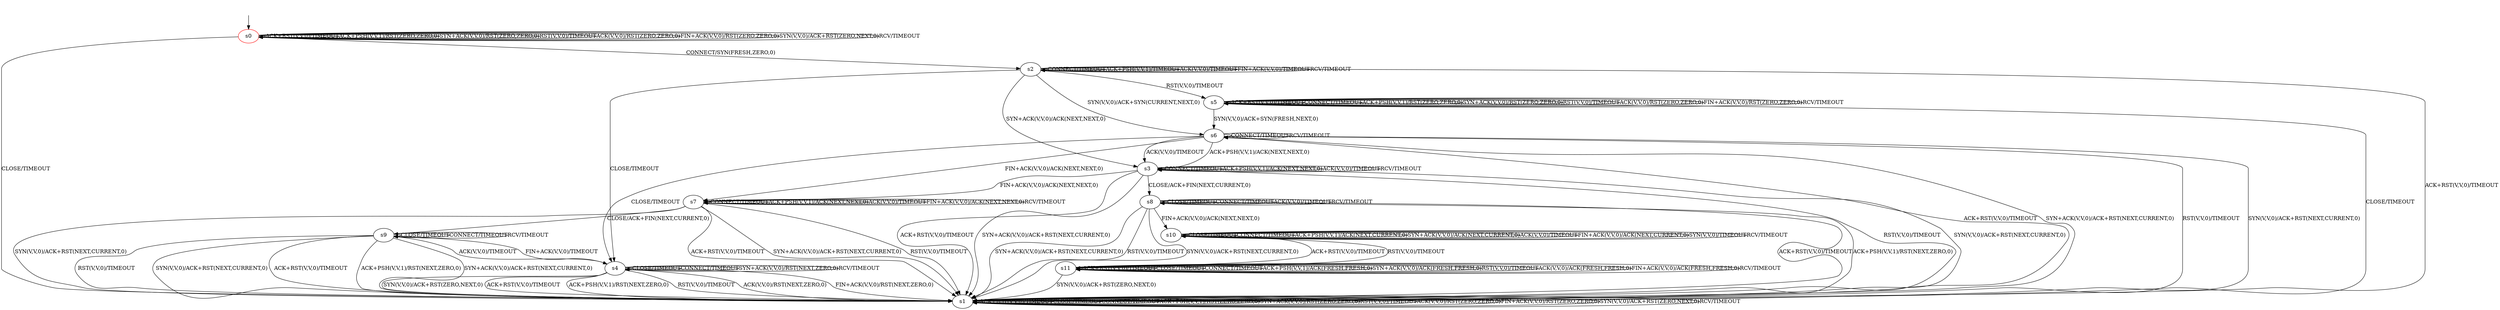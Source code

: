 digraph G {
__start0 [label="" shape="none"];
__start0 -> s0;
s0 [color="red"]
s1
s2
s3
s4
s5
s6
s7
s8
s9
s10
s11
s0 [label="s0"];
s0 -> s0[label="ACK+RST(V,V,0)/TIMEOUT"]
s0 -> s1[label="CLOSE/TIMEOUT"]
s0 -> s2[label="CONNECT/SYN(FRESH,ZERO,0)"]
s0 -> s0[label="ACK+PSH(V,V,1)/RST(ZERO,ZERO,0)"]
s0 -> s0[label="SYN+ACK(V,V,0)/RST(ZERO,ZERO,0)"]
s0 -> s0[label="RST(V,V,0)/TIMEOUT"]
s0 -> s0[label="ACK(V,V,0)/RST(ZERO,ZERO,0)"]
s0 -> s0[label="FIN+ACK(V,V,0)/RST(ZERO,ZERO,0)"]
s0 -> s0[label="SYN(V,V,0)/ACK+RST(ZERO,NEXT,0)"]
s0 -> s0[label="RCV/TIMEOUT"]
s1 [label="s1"];
s1 -> s1[label="ACK+RST(V,V,0)/TIMEOUT"]
s1 -> s1[label="CLOSE/TIMEOUT"]
s1 -> s1[label="CONNECT/TIMEOUT"]
s1 -> s1[label="ACK+PSH(V,V,1)/RST(ZERO,ZERO,0)"]
s1 -> s1[label="SYN+ACK(V,V,0)/RST(ZERO,ZERO,0)"]
s1 -> s1[label="RST(V,V,0)/TIMEOUT"]
s1 -> s1[label="ACK(V,V,0)/RST(ZERO,ZERO,0)"]
s1 -> s1[label="FIN+ACK(V,V,0)/RST(ZERO,ZERO,0)"]
s1 -> s1[label="SYN(V,V,0)/ACK+RST(ZERO,NEXT,0)"]
s1 -> s1[label="RCV/TIMEOUT"]
s2 [label="s2"];
s2 -> s1[label="ACK+RST(V,V,0)/TIMEOUT"]
s2 -> s4[label="CLOSE/TIMEOUT"]
s2 -> s2[label="CONNECT/TIMEOUT"]
s2 -> s2[label="ACK+PSH(V,V,1)/TIMEOUT"]
s2 -> s3[label="SYN+ACK(V,V,0)/ACK(NEXT,NEXT,0)"]
s2 -> s5[label="RST(V,V,0)/TIMEOUT"]
s2 -> s2[label="ACK(V,V,0)/TIMEOUT"]
s2 -> s2[label="FIN+ACK(V,V,0)/TIMEOUT"]
s2 -> s6[label="SYN(V,V,0)/ACK+SYN(CURRENT,NEXT,0)"]
s2 -> s2[label="RCV/TIMEOUT"]
s3 [label="s3"];
s3 -> s1[label="ACK+RST(V,V,0)/TIMEOUT"]
s3 -> s8[label="CLOSE/ACK+FIN(NEXT,CURRENT,0)"]
s3 -> s3[label="CONNECT/TIMEOUT"]
s3 -> s3[label="ACK+PSH(V,V,1)/ACK(NEXT,NEXT,0)"]
s3 -> s1[label="SYN+ACK(V,V,0)/ACK+RST(NEXT,CURRENT,0)"]
s3 -> s1[label="RST(V,V,0)/TIMEOUT"]
s3 -> s3[label="ACK(V,V,0)/TIMEOUT"]
s3 -> s7[label="FIN+ACK(V,V,0)/ACK(NEXT,NEXT,0)"]
s3 -> s1[label="SYN(V,V,0)/ACK+RST(NEXT,CURRENT,0)"]
s3 -> s3[label="RCV/TIMEOUT"]
s4 [label="s4"];
s4 -> s1[label="ACK+RST(V,V,0)/TIMEOUT"]
s4 -> s4[label="CLOSE/TIMEOUT"]
s4 -> s4[label="CONNECT/TIMEOUT"]
s4 -> s1[label="ACK+PSH(V,V,1)/RST(NEXT,ZERO,0)"]
s4 -> s4[label="SYN+ACK(V,V,0)/RST(NEXT,ZERO,0)"]
s4 -> s1[label="RST(V,V,0)/TIMEOUT"]
s4 -> s1[label="ACK(V,V,0)/RST(NEXT,ZERO,0)"]
s4 -> s1[label="FIN+ACK(V,V,0)/RST(NEXT,ZERO,0)"]
s4 -> s1[label="SYN(V,V,0)/ACK+RST(ZERO,NEXT,0)"]
s4 -> s4[label="RCV/TIMEOUT"]
s5 [label="s5"];
s5 -> s5[label="ACK+RST(V,V,0)/TIMEOUT"]
s5 -> s1[label="CLOSE/TIMEOUT"]
s5 -> s5[label="CONNECT/TIMEOUT"]
s5 -> s5[label="ACK+PSH(V,V,1)/RST(ZERO,ZERO,0)"]
s5 -> s5[label="SYN+ACK(V,V,0)/RST(ZERO,ZERO,0)"]
s5 -> s5[label="RST(V,V,0)/TIMEOUT"]
s5 -> s5[label="ACK(V,V,0)/RST(ZERO,ZERO,0)"]
s5 -> s5[label="FIN+ACK(V,V,0)/RST(ZERO,ZERO,0)"]
s5 -> s6[label="SYN(V,V,0)/ACK+SYN(FRESH,NEXT,0)"]
s5 -> s5[label="RCV/TIMEOUT"]
s6 [label="s6"];
s6 -> s1[label="ACK+RST(V,V,0)/TIMEOUT"]
s6 -> s4[label="CLOSE/TIMEOUT"]
s6 -> s6[label="CONNECT/TIMEOUT"]
s6 -> s3[label="ACK+PSH(V,V,1)/ACK(NEXT,NEXT,0)"]
s6 -> s1[label="SYN+ACK(V,V,0)/ACK+RST(NEXT,CURRENT,0)"]
s6 -> s1[label="RST(V,V,0)/TIMEOUT"]
s6 -> s3[label="ACK(V,V,0)/TIMEOUT"]
s6 -> s7[label="FIN+ACK(V,V,0)/ACK(NEXT,NEXT,0)"]
s6 -> s1[label="SYN(V,V,0)/ACK+RST(NEXT,CURRENT,0)"]
s6 -> s6[label="RCV/TIMEOUT"]
s7 [label="s7"];
s7 -> s1[label="ACK+RST(V,V,0)/TIMEOUT"]
s7 -> s9[label="CLOSE/ACK+FIN(NEXT,CURRENT,0)"]
s7 -> s7[label="CONNECT/TIMEOUT"]
s7 -> s7[label="ACK+PSH(V,V,1)/ACK(NEXT,NEXT,0)"]
s7 -> s1[label="SYN+ACK(V,V,0)/ACK+RST(NEXT,CURRENT,0)"]
s7 -> s1[label="RST(V,V,0)/TIMEOUT"]
s7 -> s7[label="ACK(V,V,0)/TIMEOUT"]
s7 -> s7[label="FIN+ACK(V,V,0)/ACK(NEXT,NEXT,0)"]
s7 -> s1[label="SYN(V,V,0)/ACK+RST(NEXT,CURRENT,0)"]
s7 -> s7[label="RCV/TIMEOUT"]
s8 [label="s8"];
s8 -> s1[label="ACK+RST(V,V,0)/TIMEOUT"]
s8 -> s8[label="CLOSE/TIMEOUT"]
s8 -> s8[label="CONNECT/TIMEOUT"]
s8 -> s1[label="ACK+PSH(V,V,1)/RST(NEXT,ZERO,0)"]
s8 -> s1[label="SYN+ACK(V,V,0)/ACK+RST(NEXT,CURRENT,0)"]
s8 -> s1[label="RST(V,V,0)/TIMEOUT"]
s8 -> s8[label="ACK(V,V,0)/TIMEOUT"]
s8 -> s10[label="FIN+ACK(V,V,0)/ACK(NEXT,NEXT,0)"]
s8 -> s1[label="SYN(V,V,0)/ACK+RST(NEXT,CURRENT,0)"]
s8 -> s8[label="RCV/TIMEOUT"]
s9 [label="s9"];
s9 -> s1[label="ACK+RST(V,V,0)/TIMEOUT"]
s9 -> s9[label="CLOSE/TIMEOUT"]
s9 -> s9[label="CONNECT/TIMEOUT"]
s9 -> s1[label="ACK+PSH(V,V,1)/RST(NEXT,ZERO,0)"]
s9 -> s1[label="SYN+ACK(V,V,0)/ACK+RST(NEXT,CURRENT,0)"]
s9 -> s1[label="RST(V,V,0)/TIMEOUT"]
s9 -> s4[label="ACK(V,V,0)/TIMEOUT"]
s9 -> s4[label="FIN+ACK(V,V,0)/TIMEOUT"]
s9 -> s1[label="SYN(V,V,0)/ACK+RST(NEXT,CURRENT,0)"]
s9 -> s9[label="RCV/TIMEOUT"]
s10 [label="s10"];
s10 -> s11[label="ACK+RST(V,V,0)/TIMEOUT"]
s10 -> s10[label="CLOSE/TIMEOUT"]
s10 -> s10[label="CONNECT/TIMEOUT"]
s10 -> s10[label="ACK+PSH(V,V,1)/ACK(NEXT,CURRENT,0)"]
s10 -> s10[label="SYN+ACK(V,V,0)/ACK(NEXT,CURRENT,0)"]
s10 -> s11[label="RST(V,V,0)/TIMEOUT"]
s10 -> s10[label="ACK(V,V,0)/TIMEOUT"]
s10 -> s10[label="FIN+ACK(V,V,0)/ACK(NEXT,CURRENT,0)"]
s10 -> s10[label="SYN(V,V,0)/TIMEOUT"]
s10 -> s10[label="RCV/TIMEOUT"]
s11 [label="s11"];
s11 -> s11[label="ACK+RST(V,V,0)/TIMEOUT"]
s11 -> s11[label="CLOSE/TIMEOUT"]
s11 -> s11[label="CONNECT/TIMEOUT"]
s11 -> s11[label="ACK+PSH(V,V,1)/ACK(FRESH,FRESH,0)"]
s11 -> s11[label="SYN+ACK(V,V,0)/ACK(FRESH,FRESH,0)"]
s11 -> s11[label="RST(V,V,0)/TIMEOUT"]
s11 -> s11[label="ACK(V,V,0)/ACK(FRESH,FRESH,0)"]
s11 -> s11[label="FIN+ACK(V,V,0)/ACK(FRESH,FRESH,0)"]
s11 -> s1[label="SYN(V,V,0)/ACK+RST(ZERO,NEXT,0)"]
s11 -> s11[label="RCV/TIMEOUT"]
}
